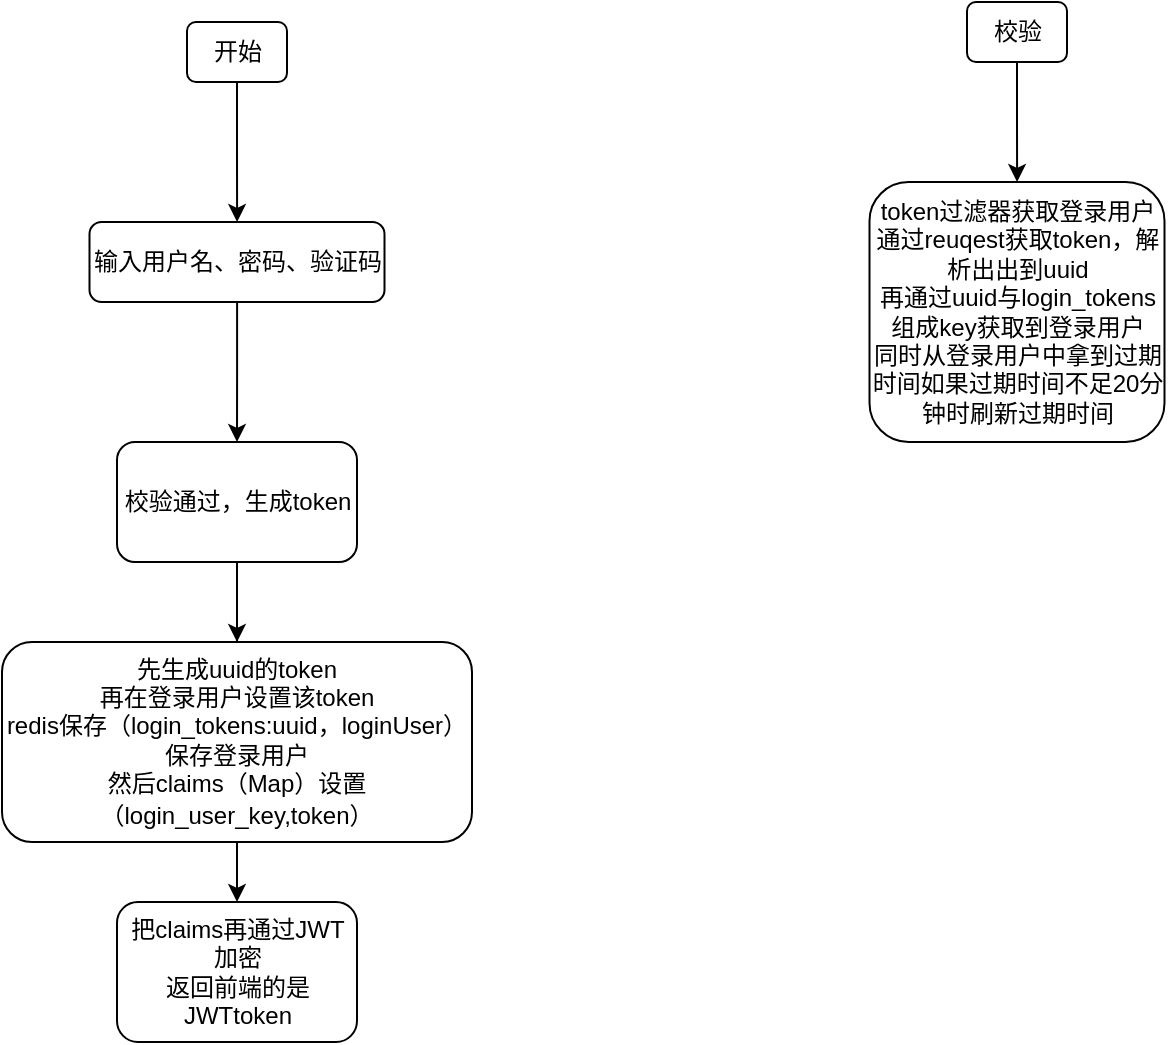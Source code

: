 <mxfile version="20.2.8" type="github">
  <diagram id="ZNL0ltOJPifKmFEmUaxB" name="第 1 页">
    <mxGraphModel dx="1038" dy="585" grid="1" gridSize="10" guides="1" tooltips="1" connect="1" arrows="1" fold="1" page="1" pageScale="1" pageWidth="827" pageHeight="1169" math="0" shadow="0">
      <root>
        <mxCell id="0" />
        <mxCell id="1" parent="0" />
        <mxCell id="C3ZgItmLCDIt8Vd-u6fF-3" value="" style="edgeStyle=orthogonalEdgeStyle;rounded=0;orthogonalLoop=1;jettySize=auto;html=1;" parent="1" source="C3ZgItmLCDIt8Vd-u6fF-1" target="C3ZgItmLCDIt8Vd-u6fF-2" edge="1">
          <mxGeometry relative="1" as="geometry" />
        </mxCell>
        <mxCell id="C3ZgItmLCDIt8Vd-u6fF-1" value="开始" style="rounded=1;whiteSpace=wrap;html=1;" parent="1" vertex="1">
          <mxGeometry x="112.5" y="40" width="50" height="30" as="geometry" />
        </mxCell>
        <mxCell id="C3ZgItmLCDIt8Vd-u6fF-5" value="" style="edgeStyle=orthogonalEdgeStyle;rounded=0;orthogonalLoop=1;jettySize=auto;html=1;" parent="1" source="C3ZgItmLCDIt8Vd-u6fF-2" target="C3ZgItmLCDIt8Vd-u6fF-4" edge="1">
          <mxGeometry relative="1" as="geometry" />
        </mxCell>
        <mxCell id="C3ZgItmLCDIt8Vd-u6fF-2" value="输入用户名、密码、验证码" style="whiteSpace=wrap;html=1;rounded=1;" parent="1" vertex="1">
          <mxGeometry x="63.75" y="140" width="147.5" height="40" as="geometry" />
        </mxCell>
        <mxCell id="C3ZgItmLCDIt8Vd-u6fF-7" value="" style="edgeStyle=orthogonalEdgeStyle;rounded=0;orthogonalLoop=1;jettySize=auto;html=1;" parent="1" source="C3ZgItmLCDIt8Vd-u6fF-4" target="C3ZgItmLCDIt8Vd-u6fF-6" edge="1">
          <mxGeometry relative="1" as="geometry" />
        </mxCell>
        <mxCell id="C3ZgItmLCDIt8Vd-u6fF-9" value="" style="edgeStyle=orthogonalEdgeStyle;rounded=0;orthogonalLoop=1;jettySize=auto;html=1;" parent="1" source="C3ZgItmLCDIt8Vd-u6fF-4" target="C3ZgItmLCDIt8Vd-u6fF-8" edge="1">
          <mxGeometry relative="1" as="geometry" />
        </mxCell>
        <mxCell id="C3ZgItmLCDIt8Vd-u6fF-4" value="校验通过，生成token" style="whiteSpace=wrap;html=1;rounded=1;" parent="1" vertex="1">
          <mxGeometry x="77.5" y="250" width="120" height="60" as="geometry" />
        </mxCell>
        <mxCell id="C3ZgItmLCDIt8Vd-u6fF-6" value="把claims再通过JWT加密&lt;br&gt;返回前端的是JWTtoken" style="whiteSpace=wrap;html=1;rounded=1;" parent="1" vertex="1">
          <mxGeometry x="77.5" y="480" width="120" height="70" as="geometry" />
        </mxCell>
        <mxCell id="C3ZgItmLCDIt8Vd-u6fF-8" value="先生成uuid的token&lt;br&gt;再在登录用户设置该token&lt;br&gt;redis保存（login_tokens:uuid，loginUser）保存登录用户&lt;br&gt;然后claims（Map）设置（login_user_key,token）&lt;font face=&quot;JetBrains Mono, monospace&quot; color=&quot;#a9b7c6&quot;&gt;&lt;span style=&quot;font-size: 13.067px; background-color: rgb(43, 43, 43);&quot;&gt;&lt;br&gt;&lt;/span&gt;&lt;/font&gt;" style="whiteSpace=wrap;html=1;rounded=1;" parent="1" vertex="1">
          <mxGeometry x="20" y="350" width="235" height="100" as="geometry" />
        </mxCell>
        <mxCell id="C3ZgItmLCDIt8Vd-u6fF-11" value="" style="edgeStyle=orthogonalEdgeStyle;rounded=0;orthogonalLoop=1;jettySize=auto;html=1;" parent="1" source="C3ZgItmLCDIt8Vd-u6fF-12" target="C3ZgItmLCDIt8Vd-u6fF-14" edge="1">
          <mxGeometry relative="1" as="geometry" />
        </mxCell>
        <mxCell id="C3ZgItmLCDIt8Vd-u6fF-12" value="校验" style="rounded=1;whiteSpace=wrap;html=1;" parent="1" vertex="1">
          <mxGeometry x="502.5" y="30" width="50" height="30" as="geometry" />
        </mxCell>
        <mxCell id="C3ZgItmLCDIt8Vd-u6fF-14" value="token过滤器获取登录用户&lt;br&gt;通过reuqest获取token，解析出出到uuid&lt;br&gt;再通过uuid与login_tokens组成key获取到登录用户&lt;br&gt;同时从登录用户中拿到过期时间如果过期时间不足20分钟时刷新过期时间" style="whiteSpace=wrap;html=1;rounded=1;" parent="1" vertex="1">
          <mxGeometry x="453.75" y="120" width="147.5" height="130" as="geometry" />
        </mxCell>
        <mxCell id="C3ZgItmLCDIt8Vd-u6fF-15" value="" style="edgeStyle=orthogonalEdgeStyle;rounded=0;orthogonalLoop=1;jettySize=auto;html=1;" parent="1" edge="1">
          <mxGeometry relative="1" as="geometry">
            <mxPoint x="527.5" y="390" as="sourcePoint" />
          </mxGeometry>
        </mxCell>
      </root>
    </mxGraphModel>
  </diagram>
</mxfile>
